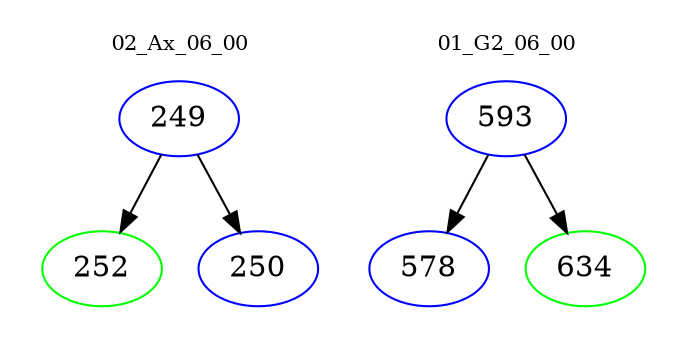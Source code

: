 digraph{
subgraph cluster_0 {
color = white
label = "02_Ax_06_00";
fontsize=10;
T0_249 [label="249", color="blue"]
T0_249 -> T0_252 [color="black"]
T0_252 [label="252", color="green"]
T0_249 -> T0_250 [color="black"]
T0_250 [label="250", color="blue"]
}
subgraph cluster_1 {
color = white
label = "01_G2_06_00";
fontsize=10;
T1_593 [label="593", color="blue"]
T1_593 -> T1_578 [color="black"]
T1_578 [label="578", color="blue"]
T1_593 -> T1_634 [color="black"]
T1_634 [label="634", color="green"]
}
}
